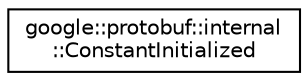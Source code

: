 digraph "类继承关系图"
{
 // LATEX_PDF_SIZE
  edge [fontname="Helvetica",fontsize="10",labelfontname="Helvetica",labelfontsize="10"];
  node [fontname="Helvetica",fontsize="10",shape=record];
  rankdir="LR";
  Node0 [label="google::protobuf::internal\l::ConstantInitialized",height=0.2,width=0.4,color="black", fillcolor="white", style="filled",URL="$structgoogle_1_1protobuf_1_1internal_1_1ConstantInitialized.html",tooltip=" "];
}
